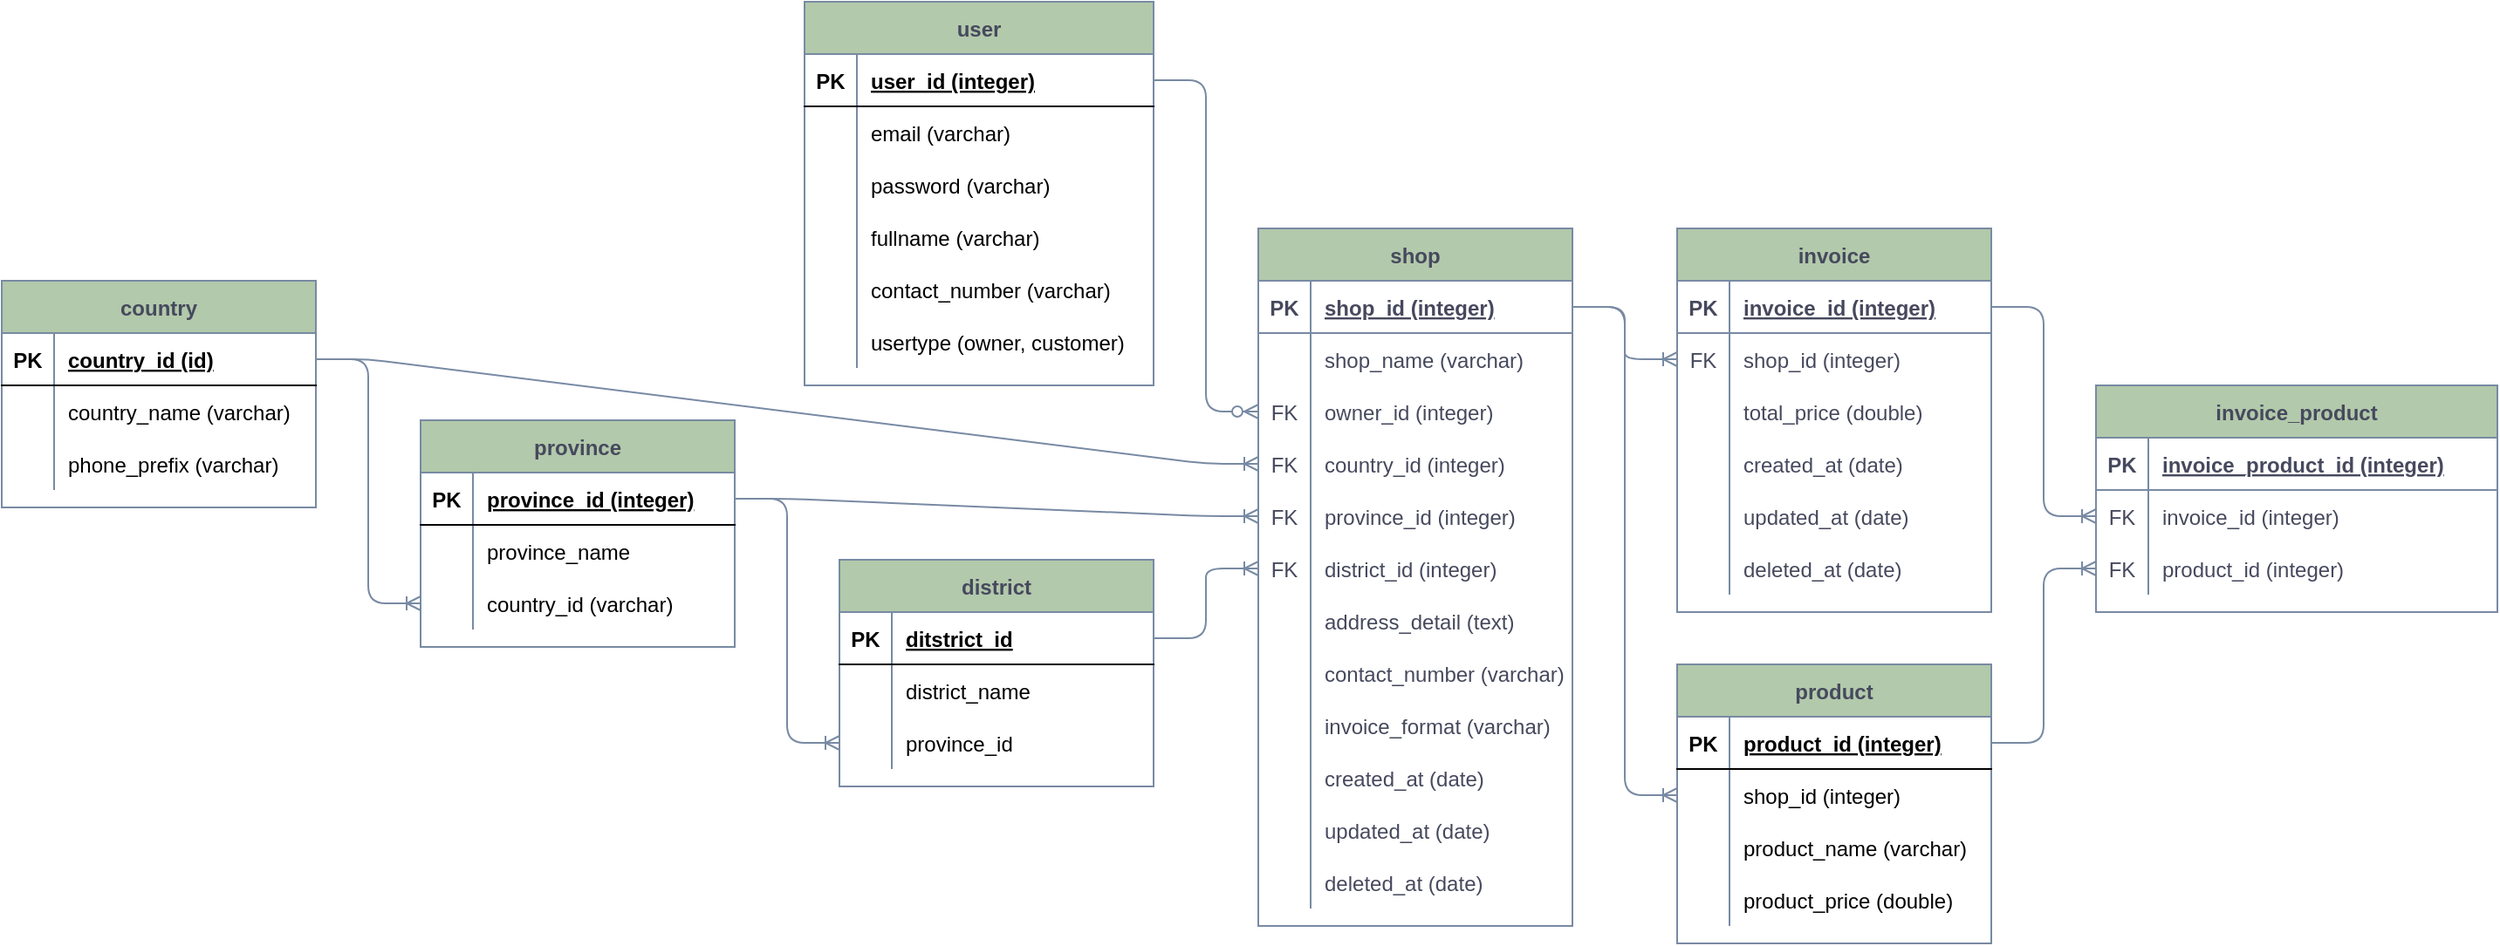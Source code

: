 <mxfile version="14.1.2" type="github">
  <diagram id="HV9mWSHalBPXCo9_vCjQ" name="Page-1">
    <mxGraphModel dx="1854" dy="867" grid="1" gridSize="10" guides="1" tooltips="1" connect="1" arrows="1" fold="1" page="0" pageScale="1" pageWidth="1169" pageHeight="827" math="0" shadow="0">
      <root>
        <mxCell id="0" />
        <mxCell id="1" parent="0" />
        <mxCell id="VVUkxqM4Ph0whAlOTtxZ-1" value="invoice" style="shape=table;startSize=30;container=1;collapsible=1;childLayout=tableLayout;fixedRows=1;rowLines=0;fontStyle=1;align=center;resizeLast=1;fillColor=#B2C9AB;strokeColor=#788AA3;fontColor=#46495D;" parent="1" vertex="1">
          <mxGeometry x="190" y="140" width="180" height="220" as="geometry" />
        </mxCell>
        <mxCell id="VVUkxqM4Ph0whAlOTtxZ-2" value="" style="shape=partialRectangle;collapsible=0;dropTarget=0;pointerEvents=0;fillColor=none;top=0;left=0;bottom=1;right=0;points=[[0,0.5],[1,0.5]];portConstraint=eastwest;strokeColor=#788AA3;fontColor=#46495D;" parent="VVUkxqM4Ph0whAlOTtxZ-1" vertex="1">
          <mxGeometry y="30" width="180" height="30" as="geometry" />
        </mxCell>
        <mxCell id="VVUkxqM4Ph0whAlOTtxZ-3" value="PK" style="shape=partialRectangle;connectable=0;fillColor=none;top=0;left=0;bottom=0;right=0;fontStyle=1;overflow=hidden;strokeColor=#788AA3;fontColor=#46495D;" parent="VVUkxqM4Ph0whAlOTtxZ-2" vertex="1">
          <mxGeometry width="30" height="30" as="geometry" />
        </mxCell>
        <mxCell id="VVUkxqM4Ph0whAlOTtxZ-4" value="invoice_id (integer)" style="shape=partialRectangle;connectable=0;fillColor=none;top=0;left=0;bottom=0;right=0;align=left;spacingLeft=6;fontStyle=5;overflow=hidden;strokeColor=#788AA3;fontColor=#46495D;" parent="VVUkxqM4Ph0whAlOTtxZ-2" vertex="1">
          <mxGeometry x="30" width="150" height="30" as="geometry" />
        </mxCell>
        <mxCell id="VVUkxqM4Ph0whAlOTtxZ-5" value="" style="shape=partialRectangle;collapsible=0;dropTarget=0;pointerEvents=0;fillColor=none;top=0;left=0;bottom=0;right=0;points=[[0,0.5],[1,0.5]];portConstraint=eastwest;strokeColor=#788AA3;fontColor=#46495D;" parent="VVUkxqM4Ph0whAlOTtxZ-1" vertex="1">
          <mxGeometry y="60" width="180" height="30" as="geometry" />
        </mxCell>
        <mxCell id="VVUkxqM4Ph0whAlOTtxZ-6" value="FK" style="shape=partialRectangle;connectable=0;fillColor=none;top=0;left=0;bottom=0;right=0;editable=1;overflow=hidden;strokeColor=#788AA3;fontColor=#46495D;" parent="VVUkxqM4Ph0whAlOTtxZ-5" vertex="1">
          <mxGeometry width="30" height="30" as="geometry" />
        </mxCell>
        <mxCell id="VVUkxqM4Ph0whAlOTtxZ-7" value="shop_id (integer)" style="shape=partialRectangle;connectable=0;fillColor=none;top=0;left=0;bottom=0;right=0;align=left;spacingLeft=6;overflow=hidden;strokeColor=#788AA3;fontColor=#46495D;" parent="VVUkxqM4Ph0whAlOTtxZ-5" vertex="1">
          <mxGeometry x="30" width="150" height="30" as="geometry" />
        </mxCell>
        <mxCell id="VVUkxqM4Ph0whAlOTtxZ-8" style="shape=partialRectangle;collapsible=0;dropTarget=0;pointerEvents=0;fillColor=none;top=0;left=0;bottom=0;right=0;points=[[0,0.5],[1,0.5]];portConstraint=eastwest;strokeColor=#788AA3;fontColor=#46495D;" parent="VVUkxqM4Ph0whAlOTtxZ-1" vertex="1">
          <mxGeometry y="90" width="180" height="30" as="geometry" />
        </mxCell>
        <mxCell id="VVUkxqM4Ph0whAlOTtxZ-9" style="shape=partialRectangle;connectable=0;fillColor=none;top=0;left=0;bottom=0;right=0;editable=1;overflow=hidden;strokeColor=#788AA3;fontColor=#46495D;" parent="VVUkxqM4Ph0whAlOTtxZ-8" vertex="1">
          <mxGeometry width="30" height="30" as="geometry" />
        </mxCell>
        <mxCell id="VVUkxqM4Ph0whAlOTtxZ-10" value="total_price (double)" style="shape=partialRectangle;connectable=0;fillColor=none;top=0;left=0;bottom=0;right=0;align=left;spacingLeft=6;overflow=hidden;strokeColor=#788AA3;fontColor=#46495D;" parent="VVUkxqM4Ph0whAlOTtxZ-8" vertex="1">
          <mxGeometry x="30" width="150" height="30" as="geometry" />
        </mxCell>
        <mxCell id="VVUkxqM4Ph0whAlOTtxZ-11" value="" style="shape=partialRectangle;collapsible=0;dropTarget=0;pointerEvents=0;fillColor=none;top=0;left=0;bottom=0;right=0;points=[[0,0.5],[1,0.5]];portConstraint=eastwest;strokeColor=#788AA3;fontColor=#46495D;" parent="VVUkxqM4Ph0whAlOTtxZ-1" vertex="1">
          <mxGeometry y="120" width="180" height="30" as="geometry" />
        </mxCell>
        <mxCell id="VVUkxqM4Ph0whAlOTtxZ-12" value="" style="shape=partialRectangle;connectable=0;fillColor=none;top=0;left=0;bottom=0;right=0;editable=1;overflow=hidden;strokeColor=#788AA3;fontColor=#46495D;" parent="VVUkxqM4Ph0whAlOTtxZ-11" vertex="1">
          <mxGeometry width="30" height="30" as="geometry" />
        </mxCell>
        <mxCell id="VVUkxqM4Ph0whAlOTtxZ-13" value="created_at (date)" style="shape=partialRectangle;connectable=0;fillColor=none;top=0;left=0;bottom=0;right=0;align=left;spacingLeft=6;overflow=hidden;strokeColor=#788AA3;fontColor=#46495D;" parent="VVUkxqM4Ph0whAlOTtxZ-11" vertex="1">
          <mxGeometry x="30" width="150" height="30" as="geometry" />
        </mxCell>
        <mxCell id="VVUkxqM4Ph0whAlOTtxZ-14" value="" style="shape=partialRectangle;collapsible=0;dropTarget=0;pointerEvents=0;fillColor=none;top=0;left=0;bottom=0;right=0;points=[[0,0.5],[1,0.5]];portConstraint=eastwest;strokeColor=#788AA3;fontColor=#46495D;" parent="VVUkxqM4Ph0whAlOTtxZ-1" vertex="1">
          <mxGeometry y="150" width="180" height="30" as="geometry" />
        </mxCell>
        <mxCell id="VVUkxqM4Ph0whAlOTtxZ-15" value="" style="shape=partialRectangle;connectable=0;fillColor=none;top=0;left=0;bottom=0;right=0;editable=1;overflow=hidden;strokeColor=#788AA3;fontColor=#46495D;" parent="VVUkxqM4Ph0whAlOTtxZ-14" vertex="1">
          <mxGeometry width="30" height="30" as="geometry" />
        </mxCell>
        <mxCell id="VVUkxqM4Ph0whAlOTtxZ-16" value="updated_at (date)" style="shape=partialRectangle;connectable=0;fillColor=none;top=0;left=0;bottom=0;right=0;align=left;spacingLeft=6;overflow=hidden;strokeColor=#788AA3;fontColor=#46495D;" parent="VVUkxqM4Ph0whAlOTtxZ-14" vertex="1">
          <mxGeometry x="30" width="150" height="30" as="geometry" />
        </mxCell>
        <mxCell id="VVUkxqM4Ph0whAlOTtxZ-17" style="shape=partialRectangle;collapsible=0;dropTarget=0;pointerEvents=0;fillColor=none;top=0;left=0;bottom=0;right=0;points=[[0,0.5],[1,0.5]];portConstraint=eastwest;strokeColor=#788AA3;fontColor=#46495D;" parent="VVUkxqM4Ph0whAlOTtxZ-1" vertex="1">
          <mxGeometry y="180" width="180" height="30" as="geometry" />
        </mxCell>
        <mxCell id="VVUkxqM4Ph0whAlOTtxZ-18" style="shape=partialRectangle;connectable=0;fillColor=none;top=0;left=0;bottom=0;right=0;editable=1;overflow=hidden;strokeColor=#788AA3;fontColor=#46495D;" parent="VVUkxqM4Ph0whAlOTtxZ-17" vertex="1">
          <mxGeometry width="30" height="30" as="geometry" />
        </mxCell>
        <mxCell id="VVUkxqM4Ph0whAlOTtxZ-19" value="deleted_at (date)" style="shape=partialRectangle;connectable=0;fillColor=none;top=0;left=0;bottom=0;right=0;align=left;spacingLeft=6;overflow=hidden;strokeColor=#788AA3;fontColor=#46495D;" parent="VVUkxqM4Ph0whAlOTtxZ-17" vertex="1">
          <mxGeometry x="30" width="150" height="30" as="geometry" />
        </mxCell>
        <mxCell id="VVUkxqM4Ph0whAlOTtxZ-20" value="invoice_product" style="shape=table;startSize=30;container=1;collapsible=1;childLayout=tableLayout;fixedRows=1;rowLines=0;fontStyle=1;align=center;resizeLast=1;fillColor=#B2C9AB;strokeColor=#788AA3;fontColor=#46495D;" parent="1" vertex="1">
          <mxGeometry x="430" y="230" width="230" height="130" as="geometry" />
        </mxCell>
        <mxCell id="VVUkxqM4Ph0whAlOTtxZ-21" value="" style="shape=partialRectangle;collapsible=0;dropTarget=0;pointerEvents=0;fillColor=none;top=0;left=0;bottom=1;right=0;points=[[0,0.5],[1,0.5]];portConstraint=eastwest;strokeColor=#788AA3;fontColor=#46495D;" parent="VVUkxqM4Ph0whAlOTtxZ-20" vertex="1">
          <mxGeometry y="30" width="230" height="30" as="geometry" />
        </mxCell>
        <mxCell id="VVUkxqM4Ph0whAlOTtxZ-22" value="PK" style="shape=partialRectangle;connectable=0;fillColor=none;top=0;left=0;bottom=0;right=0;fontStyle=1;overflow=hidden;strokeColor=#788AA3;fontColor=#46495D;" parent="VVUkxqM4Ph0whAlOTtxZ-21" vertex="1">
          <mxGeometry width="30" height="30" as="geometry" />
        </mxCell>
        <mxCell id="VVUkxqM4Ph0whAlOTtxZ-23" value="invoice_product_id (integer)" style="shape=partialRectangle;connectable=0;fillColor=none;top=0;left=0;bottom=0;right=0;align=left;spacingLeft=6;fontStyle=5;overflow=hidden;strokeColor=#788AA3;fontColor=#46495D;" parent="VVUkxqM4Ph0whAlOTtxZ-21" vertex="1">
          <mxGeometry x="30" width="200" height="30" as="geometry" />
        </mxCell>
        <mxCell id="VVUkxqM4Ph0whAlOTtxZ-24" value="" style="shape=partialRectangle;collapsible=0;dropTarget=0;pointerEvents=0;fillColor=none;top=0;left=0;bottom=0;right=0;points=[[0,0.5],[1,0.5]];portConstraint=eastwest;strokeColor=#788AA3;fontColor=#46495D;" parent="VVUkxqM4Ph0whAlOTtxZ-20" vertex="1">
          <mxGeometry y="60" width="230" height="30" as="geometry" />
        </mxCell>
        <mxCell id="VVUkxqM4Ph0whAlOTtxZ-25" value="FK" style="shape=partialRectangle;connectable=0;fillColor=none;top=0;left=0;bottom=0;right=0;editable=1;overflow=hidden;strokeColor=#788AA3;fontColor=#46495D;" parent="VVUkxqM4Ph0whAlOTtxZ-24" vertex="1">
          <mxGeometry width="30" height="30" as="geometry" />
        </mxCell>
        <mxCell id="VVUkxqM4Ph0whAlOTtxZ-26" value="invoice_id (integer)" style="shape=partialRectangle;connectable=0;fillColor=none;top=0;left=0;bottom=0;right=0;align=left;spacingLeft=6;overflow=hidden;strokeColor=#788AA3;fontColor=#46495D;" parent="VVUkxqM4Ph0whAlOTtxZ-24" vertex="1">
          <mxGeometry x="30" width="200" height="30" as="geometry" />
        </mxCell>
        <mxCell id="VVUkxqM4Ph0whAlOTtxZ-27" value="" style="shape=partialRectangle;collapsible=0;dropTarget=0;pointerEvents=0;fillColor=none;top=0;left=0;bottom=0;right=0;points=[[0,0.5],[1,0.5]];portConstraint=eastwest;strokeColor=#788AA3;fontColor=#46495D;" parent="VVUkxqM4Ph0whAlOTtxZ-20" vertex="1">
          <mxGeometry y="90" width="230" height="30" as="geometry" />
        </mxCell>
        <mxCell id="VVUkxqM4Ph0whAlOTtxZ-28" value="FK" style="shape=partialRectangle;connectable=0;fillColor=none;top=0;left=0;bottom=0;right=0;editable=1;overflow=hidden;strokeColor=#788AA3;fontColor=#46495D;" parent="VVUkxqM4Ph0whAlOTtxZ-27" vertex="1">
          <mxGeometry width="30" height="30" as="geometry" />
        </mxCell>
        <mxCell id="VVUkxqM4Ph0whAlOTtxZ-29" value="product_id (integer)" style="shape=partialRectangle;connectable=0;fillColor=none;top=0;left=0;bottom=0;right=0;align=left;spacingLeft=6;overflow=hidden;strokeColor=#788AA3;fontColor=#46495D;" parent="VVUkxqM4Ph0whAlOTtxZ-27" vertex="1">
          <mxGeometry x="30" width="200" height="30" as="geometry" />
        </mxCell>
        <mxCell id="VVUkxqM4Ph0whAlOTtxZ-30" value="" style="edgeStyle=entityRelationEdgeStyle;fontSize=12;html=1;endArrow=ERoneToMany;entryX=0;entryY=0.5;entryDx=0;entryDy=0;strokeColor=#788AA3;fontColor=#46495D;" parent="1" source="VVUkxqM4Ph0whAlOTtxZ-2" target="VVUkxqM4Ph0whAlOTtxZ-24" edge="1">
          <mxGeometry width="100" height="100" relative="1" as="geometry">
            <mxPoint x="370" y="200" as="sourcePoint" />
            <mxPoint x="470" y="90" as="targetPoint" />
          </mxGeometry>
        </mxCell>
        <mxCell id="VVUkxqM4Ph0whAlOTtxZ-31" value="shop" style="shape=table;startSize=30;container=1;collapsible=1;childLayout=tableLayout;fixedRows=1;rowLines=0;fontStyle=1;align=center;resizeLast=1;fillColor=#B2C9AB;strokeColor=#788AA3;fontColor=#46495D;" parent="1" vertex="1">
          <mxGeometry x="-50" y="140" width="180" height="400" as="geometry" />
        </mxCell>
        <mxCell id="VVUkxqM4Ph0whAlOTtxZ-32" value="" style="shape=partialRectangle;collapsible=0;dropTarget=0;pointerEvents=0;fillColor=none;top=0;left=0;bottom=1;right=0;points=[[0,0.5],[1,0.5]];portConstraint=eastwest;strokeColor=#788AA3;fontColor=#46495D;" parent="VVUkxqM4Ph0whAlOTtxZ-31" vertex="1">
          <mxGeometry y="30" width="180" height="30" as="geometry" />
        </mxCell>
        <mxCell id="VVUkxqM4Ph0whAlOTtxZ-33" value="PK" style="shape=partialRectangle;connectable=0;fillColor=none;top=0;left=0;bottom=0;right=0;fontStyle=1;overflow=hidden;strokeColor=#788AA3;fontColor=#46495D;" parent="VVUkxqM4Ph0whAlOTtxZ-32" vertex="1">
          <mxGeometry width="30" height="30" as="geometry" />
        </mxCell>
        <mxCell id="VVUkxqM4Ph0whAlOTtxZ-34" value="shop_id (integer)" style="shape=partialRectangle;connectable=0;fillColor=none;top=0;left=0;bottom=0;right=0;align=left;spacingLeft=6;fontStyle=5;overflow=hidden;strokeColor=#788AA3;fontColor=#46495D;" parent="VVUkxqM4Ph0whAlOTtxZ-32" vertex="1">
          <mxGeometry x="30" width="150" height="30" as="geometry" />
        </mxCell>
        <mxCell id="VVUkxqM4Ph0whAlOTtxZ-35" value="" style="shape=partialRectangle;collapsible=0;dropTarget=0;pointerEvents=0;fillColor=none;top=0;left=0;bottom=0;right=0;points=[[0,0.5],[1,0.5]];portConstraint=eastwest;strokeColor=#788AA3;fontColor=#46495D;" parent="VVUkxqM4Ph0whAlOTtxZ-31" vertex="1">
          <mxGeometry y="60" width="180" height="30" as="geometry" />
        </mxCell>
        <mxCell id="VVUkxqM4Ph0whAlOTtxZ-36" value="" style="shape=partialRectangle;connectable=0;fillColor=none;top=0;left=0;bottom=0;right=0;editable=1;overflow=hidden;strokeColor=#788AA3;fontColor=#46495D;" parent="VVUkxqM4Ph0whAlOTtxZ-35" vertex="1">
          <mxGeometry width="30" height="30" as="geometry" />
        </mxCell>
        <mxCell id="VVUkxqM4Ph0whAlOTtxZ-37" value="shop_name (varchar)" style="shape=partialRectangle;connectable=0;fillColor=none;top=0;left=0;bottom=0;right=0;align=left;spacingLeft=6;overflow=hidden;strokeColor=#788AA3;fontColor=#46495D;" parent="VVUkxqM4Ph0whAlOTtxZ-35" vertex="1">
          <mxGeometry x="30" width="150" height="30" as="geometry" />
        </mxCell>
        <mxCell id="VVUkxqM4Ph0whAlOTtxZ-38" value="" style="shape=partialRectangle;collapsible=0;dropTarget=0;pointerEvents=0;fillColor=none;top=0;left=0;bottom=0;right=0;points=[[0,0.5],[1,0.5]];portConstraint=eastwest;strokeColor=#788AA3;fontColor=#46495D;" parent="VVUkxqM4Ph0whAlOTtxZ-31" vertex="1">
          <mxGeometry y="90" width="180" height="30" as="geometry" />
        </mxCell>
        <mxCell id="VVUkxqM4Ph0whAlOTtxZ-39" value="FK" style="shape=partialRectangle;connectable=0;fillColor=none;top=0;left=0;bottom=0;right=0;editable=1;overflow=hidden;strokeColor=#788AA3;fontColor=#46495D;" parent="VVUkxqM4Ph0whAlOTtxZ-38" vertex="1">
          <mxGeometry width="30" height="30" as="geometry" />
        </mxCell>
        <mxCell id="VVUkxqM4Ph0whAlOTtxZ-40" value="owner_id (integer)" style="shape=partialRectangle;connectable=0;fillColor=none;top=0;left=0;bottom=0;right=0;align=left;spacingLeft=6;overflow=hidden;strokeColor=#788AA3;fontColor=#46495D;" parent="VVUkxqM4Ph0whAlOTtxZ-38" vertex="1">
          <mxGeometry x="30" width="150" height="30" as="geometry" />
        </mxCell>
        <mxCell id="VVUkxqM4Ph0whAlOTtxZ-41" value="" style="shape=partialRectangle;collapsible=0;dropTarget=0;pointerEvents=0;fillColor=none;top=0;left=0;bottom=0;right=0;points=[[0,0.5],[1,0.5]];portConstraint=eastwest;strokeColor=#788AA3;fontColor=#46495D;" parent="VVUkxqM4Ph0whAlOTtxZ-31" vertex="1">
          <mxGeometry y="120" width="180" height="30" as="geometry" />
        </mxCell>
        <mxCell id="VVUkxqM4Ph0whAlOTtxZ-42" value="FK" style="shape=partialRectangle;connectable=0;fillColor=none;top=0;left=0;bottom=0;right=0;editable=1;overflow=hidden;strokeColor=#788AA3;fontColor=#46495D;" parent="VVUkxqM4Ph0whAlOTtxZ-41" vertex="1">
          <mxGeometry width="30" height="30" as="geometry" />
        </mxCell>
        <mxCell id="VVUkxqM4Ph0whAlOTtxZ-43" value="country_id (integer)" style="shape=partialRectangle;connectable=0;fillColor=none;top=0;left=0;bottom=0;right=0;align=left;spacingLeft=6;overflow=hidden;strokeColor=#788AA3;fontColor=#46495D;" parent="VVUkxqM4Ph0whAlOTtxZ-41" vertex="1">
          <mxGeometry x="30" width="150" height="30" as="geometry" />
        </mxCell>
        <mxCell id="VVUkxqM4Ph0whAlOTtxZ-44" value="" style="shape=partialRectangle;collapsible=0;dropTarget=0;pointerEvents=0;fillColor=none;top=0;left=0;bottom=0;right=0;points=[[0,0.5],[1,0.5]];portConstraint=eastwest;strokeColor=#788AA3;fontColor=#46495D;" parent="VVUkxqM4Ph0whAlOTtxZ-31" vertex="1">
          <mxGeometry y="150" width="180" height="30" as="geometry" />
        </mxCell>
        <mxCell id="VVUkxqM4Ph0whAlOTtxZ-45" value="FK" style="shape=partialRectangle;connectable=0;fillColor=none;top=0;left=0;bottom=0;right=0;editable=1;overflow=hidden;strokeColor=#788AA3;fontColor=#46495D;" parent="VVUkxqM4Ph0whAlOTtxZ-44" vertex="1">
          <mxGeometry width="30" height="30" as="geometry" />
        </mxCell>
        <mxCell id="VVUkxqM4Ph0whAlOTtxZ-46" value="province_id (integer)" style="shape=partialRectangle;connectable=0;fillColor=none;top=0;left=0;bottom=0;right=0;align=left;spacingLeft=6;overflow=hidden;strokeColor=#788AA3;fontColor=#46495D;" parent="VVUkxqM4Ph0whAlOTtxZ-44" vertex="1">
          <mxGeometry x="30" width="150" height="30" as="geometry" />
        </mxCell>
        <mxCell id="VVUkxqM4Ph0whAlOTtxZ-47" value="" style="shape=partialRectangle;collapsible=0;dropTarget=0;pointerEvents=0;fillColor=none;top=0;left=0;bottom=0;right=0;points=[[0,0.5],[1,0.5]];portConstraint=eastwest;strokeColor=#788AA3;fontColor=#46495D;" parent="VVUkxqM4Ph0whAlOTtxZ-31" vertex="1">
          <mxGeometry y="180" width="180" height="30" as="geometry" />
        </mxCell>
        <mxCell id="VVUkxqM4Ph0whAlOTtxZ-48" value="FK" style="shape=partialRectangle;connectable=0;fillColor=none;top=0;left=0;bottom=0;right=0;editable=1;overflow=hidden;strokeColor=#788AA3;fontColor=#46495D;" parent="VVUkxqM4Ph0whAlOTtxZ-47" vertex="1">
          <mxGeometry width="30" height="30" as="geometry" />
        </mxCell>
        <mxCell id="VVUkxqM4Ph0whAlOTtxZ-49" value="district_id (integer)" style="shape=partialRectangle;connectable=0;fillColor=none;top=0;left=0;bottom=0;right=0;align=left;spacingLeft=6;overflow=hidden;strokeColor=#788AA3;fontColor=#46495D;" parent="VVUkxqM4Ph0whAlOTtxZ-47" vertex="1">
          <mxGeometry x="30" width="150" height="30" as="geometry" />
        </mxCell>
        <mxCell id="VVUkxqM4Ph0whAlOTtxZ-50" style="shape=partialRectangle;collapsible=0;dropTarget=0;pointerEvents=0;fillColor=none;top=0;left=0;bottom=0;right=0;points=[[0,0.5],[1,0.5]];portConstraint=eastwest;strokeColor=#788AA3;fontColor=#46495D;" parent="VVUkxqM4Ph0whAlOTtxZ-31" vertex="1">
          <mxGeometry y="210" width="180" height="30" as="geometry" />
        </mxCell>
        <mxCell id="VVUkxqM4Ph0whAlOTtxZ-51" style="shape=partialRectangle;connectable=0;fillColor=none;top=0;left=0;bottom=0;right=0;editable=1;overflow=hidden;strokeColor=#788AA3;fontColor=#46495D;" parent="VVUkxqM4Ph0whAlOTtxZ-50" vertex="1">
          <mxGeometry width="30" height="30" as="geometry" />
        </mxCell>
        <mxCell id="VVUkxqM4Ph0whAlOTtxZ-52" value="address_detail (text)" style="shape=partialRectangle;connectable=0;fillColor=none;top=0;left=0;bottom=0;right=0;align=left;spacingLeft=6;overflow=hidden;strokeColor=#788AA3;fontColor=#46495D;" parent="VVUkxqM4Ph0whAlOTtxZ-50" vertex="1">
          <mxGeometry x="30" width="150" height="30" as="geometry" />
        </mxCell>
        <mxCell id="VVUkxqM4Ph0whAlOTtxZ-53" style="shape=partialRectangle;collapsible=0;dropTarget=0;pointerEvents=0;fillColor=none;top=0;left=0;bottom=0;right=0;points=[[0,0.5],[1,0.5]];portConstraint=eastwest;strokeColor=#788AA3;fontColor=#46495D;" parent="VVUkxqM4Ph0whAlOTtxZ-31" vertex="1">
          <mxGeometry y="240" width="180" height="30" as="geometry" />
        </mxCell>
        <mxCell id="VVUkxqM4Ph0whAlOTtxZ-54" style="shape=partialRectangle;connectable=0;fillColor=none;top=0;left=0;bottom=0;right=0;editable=1;overflow=hidden;strokeColor=#788AA3;fontColor=#46495D;" parent="VVUkxqM4Ph0whAlOTtxZ-53" vertex="1">
          <mxGeometry width="30" height="30" as="geometry" />
        </mxCell>
        <mxCell id="VVUkxqM4Ph0whAlOTtxZ-55" value="contact_number (varchar)" style="shape=partialRectangle;connectable=0;fillColor=none;top=0;left=0;bottom=0;right=0;align=left;spacingLeft=6;overflow=hidden;strokeColor=#788AA3;fontColor=#46495D;" parent="VVUkxqM4Ph0whAlOTtxZ-53" vertex="1">
          <mxGeometry x="30" width="150" height="30" as="geometry" />
        </mxCell>
        <mxCell id="VVUkxqM4Ph0whAlOTtxZ-56" value="" style="shape=partialRectangle;collapsible=0;dropTarget=0;pointerEvents=0;fillColor=none;top=0;left=0;bottom=0;right=0;points=[[0,0.5],[1,0.5]];portConstraint=eastwest;strokeColor=#788AA3;fontColor=#46495D;" parent="VVUkxqM4Ph0whAlOTtxZ-31" vertex="1">
          <mxGeometry y="270" width="180" height="30" as="geometry" />
        </mxCell>
        <mxCell id="VVUkxqM4Ph0whAlOTtxZ-57" value="" style="shape=partialRectangle;connectable=0;fillColor=none;top=0;left=0;bottom=0;right=0;editable=1;overflow=hidden;strokeColor=#788AA3;fontColor=#46495D;" parent="VVUkxqM4Ph0whAlOTtxZ-56" vertex="1">
          <mxGeometry width="30" height="30" as="geometry" />
        </mxCell>
        <mxCell id="VVUkxqM4Ph0whAlOTtxZ-58" value="invoice_format (varchar)" style="shape=partialRectangle;connectable=0;fillColor=none;top=0;left=0;bottom=0;right=0;align=left;spacingLeft=6;overflow=hidden;strokeColor=#788AA3;fontColor=#46495D;" parent="VVUkxqM4Ph0whAlOTtxZ-56" vertex="1">
          <mxGeometry x="30" width="150" height="30" as="geometry" />
        </mxCell>
        <mxCell id="VVUkxqM4Ph0whAlOTtxZ-59" value="" style="shape=partialRectangle;collapsible=0;dropTarget=0;pointerEvents=0;fillColor=none;top=0;left=0;bottom=0;right=0;points=[[0,0.5],[1,0.5]];portConstraint=eastwest;strokeColor=#788AA3;fontColor=#46495D;" parent="VVUkxqM4Ph0whAlOTtxZ-31" vertex="1">
          <mxGeometry y="300" width="180" height="30" as="geometry" />
        </mxCell>
        <mxCell id="VVUkxqM4Ph0whAlOTtxZ-60" value="" style="shape=partialRectangle;connectable=0;fillColor=none;top=0;left=0;bottom=0;right=0;editable=1;overflow=hidden;strokeColor=#788AA3;fontColor=#46495D;" parent="VVUkxqM4Ph0whAlOTtxZ-59" vertex="1">
          <mxGeometry width="30" height="30" as="geometry" />
        </mxCell>
        <mxCell id="VVUkxqM4Ph0whAlOTtxZ-61" value="created_at (date)" style="shape=partialRectangle;connectable=0;fillColor=none;top=0;left=0;bottom=0;right=0;align=left;spacingLeft=6;overflow=hidden;strokeColor=#788AA3;fontColor=#46495D;" parent="VVUkxqM4Ph0whAlOTtxZ-59" vertex="1">
          <mxGeometry x="30" width="150" height="30" as="geometry" />
        </mxCell>
        <mxCell id="VVUkxqM4Ph0whAlOTtxZ-62" value="" style="shape=partialRectangle;collapsible=0;dropTarget=0;pointerEvents=0;fillColor=none;top=0;left=0;bottom=0;right=0;points=[[0,0.5],[1,0.5]];portConstraint=eastwest;strokeColor=#788AA3;fontColor=#46495D;" parent="VVUkxqM4Ph0whAlOTtxZ-31" vertex="1">
          <mxGeometry y="330" width="180" height="30" as="geometry" />
        </mxCell>
        <mxCell id="VVUkxqM4Ph0whAlOTtxZ-63" value="" style="shape=partialRectangle;connectable=0;fillColor=none;top=0;left=0;bottom=0;right=0;editable=1;overflow=hidden;strokeColor=#788AA3;fontColor=#46495D;" parent="VVUkxqM4Ph0whAlOTtxZ-62" vertex="1">
          <mxGeometry width="30" height="30" as="geometry" />
        </mxCell>
        <mxCell id="VVUkxqM4Ph0whAlOTtxZ-64" value="updated_at (date)" style="shape=partialRectangle;connectable=0;fillColor=none;top=0;left=0;bottom=0;right=0;align=left;spacingLeft=6;overflow=hidden;strokeColor=#788AA3;fontColor=#46495D;" parent="VVUkxqM4Ph0whAlOTtxZ-62" vertex="1">
          <mxGeometry x="30" width="150" height="30" as="geometry" />
        </mxCell>
        <mxCell id="VVUkxqM4Ph0whAlOTtxZ-65" value="" style="shape=partialRectangle;collapsible=0;dropTarget=0;pointerEvents=0;fillColor=none;top=0;left=0;bottom=0;right=0;points=[[0,0.5],[1,0.5]];portConstraint=eastwest;strokeColor=#788AA3;fontColor=#46495D;" parent="VVUkxqM4Ph0whAlOTtxZ-31" vertex="1">
          <mxGeometry y="360" width="180" height="30" as="geometry" />
        </mxCell>
        <mxCell id="VVUkxqM4Ph0whAlOTtxZ-66" value="" style="shape=partialRectangle;connectable=0;fillColor=none;top=0;left=0;bottom=0;right=0;editable=1;overflow=hidden;strokeColor=#788AA3;fontColor=#46495D;" parent="VVUkxqM4Ph0whAlOTtxZ-65" vertex="1">
          <mxGeometry width="30" height="30" as="geometry" />
        </mxCell>
        <mxCell id="VVUkxqM4Ph0whAlOTtxZ-67" value="deleted_at (date)" style="shape=partialRectangle;connectable=0;fillColor=none;top=0;left=0;bottom=0;right=0;align=left;spacingLeft=6;overflow=hidden;strokeColor=#788AA3;fontColor=#46495D;" parent="VVUkxqM4Ph0whAlOTtxZ-65" vertex="1">
          <mxGeometry x="30" width="150" height="30" as="geometry" />
        </mxCell>
        <mxCell id="VVUkxqM4Ph0whAlOTtxZ-68" value="" style="edgeStyle=entityRelationEdgeStyle;fontSize=12;html=1;endArrow=ERoneToMany;exitX=1;exitY=0.5;exitDx=0;exitDy=0;entryX=0;entryY=0.5;entryDx=0;entryDy=0;strokeColor=#788AA3;fontColor=#46495D;" parent="1" source="VVUkxqM4Ph0whAlOTtxZ-32" target="VVUkxqM4Ph0whAlOTtxZ-5" edge="1">
          <mxGeometry width="100" height="100" relative="1" as="geometry">
            <mxPoint x="80" y="280" as="sourcePoint" />
            <mxPoint x="180" y="180" as="targetPoint" />
          </mxGeometry>
        </mxCell>
        <mxCell id="VVUkxqM4Ph0whAlOTtxZ-69" value="product" style="shape=table;startSize=30;container=1;collapsible=1;childLayout=tableLayout;fixedRows=1;rowLines=0;fontStyle=1;align=center;resizeLast=1;rounded=0;sketch=0;strokeColor=#788AA3;fillColor=#B2C9AB;fontColor=#46495D;" parent="1" vertex="1">
          <mxGeometry x="190" y="390" width="180" height="160" as="geometry" />
        </mxCell>
        <mxCell id="VVUkxqM4Ph0whAlOTtxZ-70" value="" style="shape=partialRectangle;collapsible=0;dropTarget=0;pointerEvents=0;fillColor=none;top=0;left=0;bottom=1;right=0;points=[[0,0.5],[1,0.5]];portConstraint=eastwest;" parent="VVUkxqM4Ph0whAlOTtxZ-69" vertex="1">
          <mxGeometry y="30" width="180" height="30" as="geometry" />
        </mxCell>
        <mxCell id="VVUkxqM4Ph0whAlOTtxZ-71" value="PK" style="shape=partialRectangle;connectable=0;fillColor=none;top=0;left=0;bottom=0;right=0;fontStyle=1;overflow=hidden;" parent="VVUkxqM4Ph0whAlOTtxZ-70" vertex="1">
          <mxGeometry width="30" height="30" as="geometry" />
        </mxCell>
        <mxCell id="VVUkxqM4Ph0whAlOTtxZ-72" value="product_id (integer)" style="shape=partialRectangle;connectable=0;fillColor=none;top=0;left=0;bottom=0;right=0;align=left;spacingLeft=6;fontStyle=5;overflow=hidden;" parent="VVUkxqM4Ph0whAlOTtxZ-70" vertex="1">
          <mxGeometry x="30" width="150" height="30" as="geometry" />
        </mxCell>
        <mxCell id="VVUkxqM4Ph0whAlOTtxZ-73" value="" style="shape=partialRectangle;collapsible=0;dropTarget=0;pointerEvents=0;fillColor=none;top=0;left=0;bottom=0;right=0;points=[[0,0.5],[1,0.5]];portConstraint=eastwest;" parent="VVUkxqM4Ph0whAlOTtxZ-69" vertex="1">
          <mxGeometry y="60" width="180" height="30" as="geometry" />
        </mxCell>
        <mxCell id="VVUkxqM4Ph0whAlOTtxZ-74" value="" style="shape=partialRectangle;connectable=0;fillColor=none;top=0;left=0;bottom=0;right=0;editable=1;overflow=hidden;" parent="VVUkxqM4Ph0whAlOTtxZ-73" vertex="1">
          <mxGeometry width="30" height="30" as="geometry" />
        </mxCell>
        <mxCell id="VVUkxqM4Ph0whAlOTtxZ-75" value="shop_id (integer)" style="shape=partialRectangle;connectable=0;fillColor=none;top=0;left=0;bottom=0;right=0;align=left;spacingLeft=6;overflow=hidden;" parent="VVUkxqM4Ph0whAlOTtxZ-73" vertex="1">
          <mxGeometry x="30" width="150" height="30" as="geometry" />
        </mxCell>
        <mxCell id="VVUkxqM4Ph0whAlOTtxZ-76" value="" style="shape=partialRectangle;collapsible=0;dropTarget=0;pointerEvents=0;fillColor=none;top=0;left=0;bottom=0;right=0;points=[[0,0.5],[1,0.5]];portConstraint=eastwest;" parent="VVUkxqM4Ph0whAlOTtxZ-69" vertex="1">
          <mxGeometry y="90" width="180" height="30" as="geometry" />
        </mxCell>
        <mxCell id="VVUkxqM4Ph0whAlOTtxZ-77" value="" style="shape=partialRectangle;connectable=0;fillColor=none;top=0;left=0;bottom=0;right=0;editable=1;overflow=hidden;" parent="VVUkxqM4Ph0whAlOTtxZ-76" vertex="1">
          <mxGeometry width="30" height="30" as="geometry" />
        </mxCell>
        <mxCell id="VVUkxqM4Ph0whAlOTtxZ-78" value="product_name (varchar)" style="shape=partialRectangle;connectable=0;fillColor=none;top=0;left=0;bottom=0;right=0;align=left;spacingLeft=6;overflow=hidden;" parent="VVUkxqM4Ph0whAlOTtxZ-76" vertex="1">
          <mxGeometry x="30" width="150" height="30" as="geometry" />
        </mxCell>
        <mxCell id="VVUkxqM4Ph0whAlOTtxZ-79" value="" style="shape=partialRectangle;collapsible=0;dropTarget=0;pointerEvents=0;fillColor=none;top=0;left=0;bottom=0;right=0;points=[[0,0.5],[1,0.5]];portConstraint=eastwest;" parent="VVUkxqM4Ph0whAlOTtxZ-69" vertex="1">
          <mxGeometry y="120" width="180" height="30" as="geometry" />
        </mxCell>
        <mxCell id="VVUkxqM4Ph0whAlOTtxZ-80" value="" style="shape=partialRectangle;connectable=0;fillColor=none;top=0;left=0;bottom=0;right=0;editable=1;overflow=hidden;" parent="VVUkxqM4Ph0whAlOTtxZ-79" vertex="1">
          <mxGeometry width="30" height="30" as="geometry" />
        </mxCell>
        <mxCell id="VVUkxqM4Ph0whAlOTtxZ-81" value="product_price (double)" style="shape=partialRectangle;connectable=0;fillColor=none;top=0;left=0;bottom=0;right=0;align=left;spacingLeft=6;overflow=hidden;" parent="VVUkxqM4Ph0whAlOTtxZ-79" vertex="1">
          <mxGeometry x="30" width="150" height="30" as="geometry" />
        </mxCell>
        <mxCell id="VVUkxqM4Ph0whAlOTtxZ-82" value="" style="edgeStyle=entityRelationEdgeStyle;fontSize=12;html=1;endArrow=ERoneToMany;strokeColor=#788AA3;fillColor=#B2C9AB;exitX=1;exitY=0.5;exitDx=0;exitDy=0;" parent="1" source="VVUkxqM4Ph0whAlOTtxZ-70" target="VVUkxqM4Ph0whAlOTtxZ-27" edge="1">
          <mxGeometry width="100" height="100" relative="1" as="geometry">
            <mxPoint x="420" y="520" as="sourcePoint" />
            <mxPoint x="520" y="420" as="targetPoint" />
          </mxGeometry>
        </mxCell>
        <mxCell id="VVUkxqM4Ph0whAlOTtxZ-83" value="" style="edgeStyle=entityRelationEdgeStyle;fontSize=12;html=1;endArrow=ERoneToMany;strokeColor=#788AA3;fillColor=#B2C9AB;exitX=1;exitY=0.5;exitDx=0;exitDy=0;entryX=0;entryY=0.5;entryDx=0;entryDy=0;" parent="1" source="VVUkxqM4Ph0whAlOTtxZ-32" target="VVUkxqM4Ph0whAlOTtxZ-73" edge="1">
          <mxGeometry width="100" height="100" relative="1" as="geometry">
            <mxPoint x="60" y="530" as="sourcePoint" />
            <mxPoint x="160" y="430" as="targetPoint" />
          </mxGeometry>
        </mxCell>
        <mxCell id="VVUkxqM4Ph0whAlOTtxZ-84" value="country" style="shape=table;startSize=30;container=1;collapsible=1;childLayout=tableLayout;fixedRows=1;rowLines=0;fontStyle=1;align=center;resizeLast=1;rounded=0;sketch=0;strokeColor=#788AA3;fillColor=#B2C9AB;fontColor=#46495D;" parent="1" vertex="1">
          <mxGeometry x="-770" y="170" width="180" height="130" as="geometry" />
        </mxCell>
        <mxCell id="VVUkxqM4Ph0whAlOTtxZ-85" value="" style="shape=partialRectangle;collapsible=0;dropTarget=0;pointerEvents=0;fillColor=none;top=0;left=0;bottom=1;right=0;points=[[0,0.5],[1,0.5]];portConstraint=eastwest;" parent="VVUkxqM4Ph0whAlOTtxZ-84" vertex="1">
          <mxGeometry y="30" width="180" height="30" as="geometry" />
        </mxCell>
        <mxCell id="VVUkxqM4Ph0whAlOTtxZ-86" value="PK" style="shape=partialRectangle;connectable=0;fillColor=none;top=0;left=0;bottom=0;right=0;fontStyle=1;overflow=hidden;" parent="VVUkxqM4Ph0whAlOTtxZ-85" vertex="1">
          <mxGeometry width="30" height="30" as="geometry" />
        </mxCell>
        <mxCell id="VVUkxqM4Ph0whAlOTtxZ-87" value="country_id (id)" style="shape=partialRectangle;connectable=0;fillColor=none;top=0;left=0;bottom=0;right=0;align=left;spacingLeft=6;fontStyle=5;overflow=hidden;" parent="VVUkxqM4Ph0whAlOTtxZ-85" vertex="1">
          <mxGeometry x="30" width="150" height="30" as="geometry" />
        </mxCell>
        <mxCell id="VVUkxqM4Ph0whAlOTtxZ-88" value="" style="shape=partialRectangle;collapsible=0;dropTarget=0;pointerEvents=0;fillColor=none;top=0;left=0;bottom=0;right=0;points=[[0,0.5],[1,0.5]];portConstraint=eastwest;" parent="VVUkxqM4Ph0whAlOTtxZ-84" vertex="1">
          <mxGeometry y="60" width="180" height="30" as="geometry" />
        </mxCell>
        <mxCell id="VVUkxqM4Ph0whAlOTtxZ-89" value="" style="shape=partialRectangle;connectable=0;fillColor=none;top=0;left=0;bottom=0;right=0;editable=1;overflow=hidden;" parent="VVUkxqM4Ph0whAlOTtxZ-88" vertex="1">
          <mxGeometry width="30" height="30" as="geometry" />
        </mxCell>
        <mxCell id="VVUkxqM4Ph0whAlOTtxZ-90" value="country_name (varchar)" style="shape=partialRectangle;connectable=0;fillColor=none;top=0;left=0;bottom=0;right=0;align=left;spacingLeft=6;overflow=hidden;" parent="VVUkxqM4Ph0whAlOTtxZ-88" vertex="1">
          <mxGeometry x="30" width="150" height="30" as="geometry" />
        </mxCell>
        <mxCell id="VVUkxqM4Ph0whAlOTtxZ-91" value="" style="shape=partialRectangle;collapsible=0;dropTarget=0;pointerEvents=0;fillColor=none;top=0;left=0;bottom=0;right=0;points=[[0,0.5],[1,0.5]];portConstraint=eastwest;" parent="VVUkxqM4Ph0whAlOTtxZ-84" vertex="1">
          <mxGeometry y="90" width="180" height="30" as="geometry" />
        </mxCell>
        <mxCell id="VVUkxqM4Ph0whAlOTtxZ-92" value="" style="shape=partialRectangle;connectable=0;fillColor=none;top=0;left=0;bottom=0;right=0;editable=1;overflow=hidden;" parent="VVUkxqM4Ph0whAlOTtxZ-91" vertex="1">
          <mxGeometry width="30" height="30" as="geometry" />
        </mxCell>
        <mxCell id="VVUkxqM4Ph0whAlOTtxZ-93" value="phone_prefix (varchar)" style="shape=partialRectangle;connectable=0;fillColor=none;top=0;left=0;bottom=0;right=0;align=left;spacingLeft=6;overflow=hidden;" parent="VVUkxqM4Ph0whAlOTtxZ-91" vertex="1">
          <mxGeometry x="30" width="150" height="30" as="geometry" />
        </mxCell>
        <mxCell id="VVUkxqM4Ph0whAlOTtxZ-94" value="province" style="shape=table;startSize=30;container=1;collapsible=1;childLayout=tableLayout;fixedRows=1;rowLines=0;fontStyle=1;align=center;resizeLast=1;rounded=0;sketch=0;strokeColor=#788AA3;fillColor=#B2C9AB;fontColor=#46495D;" parent="1" vertex="1">
          <mxGeometry x="-530" y="250" width="180" height="130" as="geometry" />
        </mxCell>
        <mxCell id="VVUkxqM4Ph0whAlOTtxZ-95" value="" style="shape=partialRectangle;collapsible=0;dropTarget=0;pointerEvents=0;fillColor=none;top=0;left=0;bottom=1;right=0;points=[[0,0.5],[1,0.5]];portConstraint=eastwest;" parent="VVUkxqM4Ph0whAlOTtxZ-94" vertex="1">
          <mxGeometry y="30" width="180" height="30" as="geometry" />
        </mxCell>
        <mxCell id="VVUkxqM4Ph0whAlOTtxZ-96" value="PK" style="shape=partialRectangle;connectable=0;fillColor=none;top=0;left=0;bottom=0;right=0;fontStyle=1;overflow=hidden;" parent="VVUkxqM4Ph0whAlOTtxZ-95" vertex="1">
          <mxGeometry width="30" height="30" as="geometry" />
        </mxCell>
        <mxCell id="VVUkxqM4Ph0whAlOTtxZ-97" value="province_id (integer)" style="shape=partialRectangle;connectable=0;fillColor=none;top=0;left=0;bottom=0;right=0;align=left;spacingLeft=6;fontStyle=5;overflow=hidden;" parent="VVUkxqM4Ph0whAlOTtxZ-95" vertex="1">
          <mxGeometry x="30" width="150" height="30" as="geometry" />
        </mxCell>
        <mxCell id="VVUkxqM4Ph0whAlOTtxZ-98" value="" style="shape=partialRectangle;collapsible=0;dropTarget=0;pointerEvents=0;fillColor=none;top=0;left=0;bottom=0;right=0;points=[[0,0.5],[1,0.5]];portConstraint=eastwest;" parent="VVUkxqM4Ph0whAlOTtxZ-94" vertex="1">
          <mxGeometry y="60" width="180" height="30" as="geometry" />
        </mxCell>
        <mxCell id="VVUkxqM4Ph0whAlOTtxZ-99" value="" style="shape=partialRectangle;connectable=0;fillColor=none;top=0;left=0;bottom=0;right=0;editable=1;overflow=hidden;" parent="VVUkxqM4Ph0whAlOTtxZ-98" vertex="1">
          <mxGeometry width="30" height="30" as="geometry" />
        </mxCell>
        <mxCell id="VVUkxqM4Ph0whAlOTtxZ-100" value="province_name" style="shape=partialRectangle;connectable=0;fillColor=none;top=0;left=0;bottom=0;right=0;align=left;spacingLeft=6;overflow=hidden;" parent="VVUkxqM4Ph0whAlOTtxZ-98" vertex="1">
          <mxGeometry x="30" width="150" height="30" as="geometry" />
        </mxCell>
        <mxCell id="VVUkxqM4Ph0whAlOTtxZ-101" value="" style="shape=partialRectangle;collapsible=0;dropTarget=0;pointerEvents=0;fillColor=none;top=0;left=0;bottom=0;right=0;points=[[0,0.5],[1,0.5]];portConstraint=eastwest;" parent="VVUkxqM4Ph0whAlOTtxZ-94" vertex="1">
          <mxGeometry y="90" width="180" height="30" as="geometry" />
        </mxCell>
        <mxCell id="VVUkxqM4Ph0whAlOTtxZ-102" value="" style="shape=partialRectangle;connectable=0;fillColor=none;top=0;left=0;bottom=0;right=0;editable=1;overflow=hidden;" parent="VVUkxqM4Ph0whAlOTtxZ-101" vertex="1">
          <mxGeometry width="30" height="30" as="geometry" />
        </mxCell>
        <mxCell id="VVUkxqM4Ph0whAlOTtxZ-103" value="country_id (varchar)" style="shape=partialRectangle;connectable=0;fillColor=none;top=0;left=0;bottom=0;right=0;align=left;spacingLeft=6;overflow=hidden;" parent="VVUkxqM4Ph0whAlOTtxZ-101" vertex="1">
          <mxGeometry x="30" width="150" height="30" as="geometry" />
        </mxCell>
        <mxCell id="VVUkxqM4Ph0whAlOTtxZ-104" value="district" style="shape=table;startSize=30;container=1;collapsible=1;childLayout=tableLayout;fixedRows=1;rowLines=0;fontStyle=1;align=center;resizeLast=1;rounded=0;sketch=0;strokeColor=#788AA3;fillColor=#B2C9AB;fontColor=#46495D;" parent="1" vertex="1">
          <mxGeometry x="-290" y="330" width="180" height="130" as="geometry" />
        </mxCell>
        <mxCell id="VVUkxqM4Ph0whAlOTtxZ-105" value="" style="shape=partialRectangle;collapsible=0;dropTarget=0;pointerEvents=0;fillColor=none;top=0;left=0;bottom=1;right=0;points=[[0,0.5],[1,0.5]];portConstraint=eastwest;" parent="VVUkxqM4Ph0whAlOTtxZ-104" vertex="1">
          <mxGeometry y="30" width="180" height="30" as="geometry" />
        </mxCell>
        <mxCell id="VVUkxqM4Ph0whAlOTtxZ-106" value="PK" style="shape=partialRectangle;connectable=0;fillColor=none;top=0;left=0;bottom=0;right=0;fontStyle=1;overflow=hidden;" parent="VVUkxqM4Ph0whAlOTtxZ-105" vertex="1">
          <mxGeometry width="30" height="30" as="geometry" />
        </mxCell>
        <mxCell id="VVUkxqM4Ph0whAlOTtxZ-107" value="ditstrict_id" style="shape=partialRectangle;connectable=0;fillColor=none;top=0;left=0;bottom=0;right=0;align=left;spacingLeft=6;fontStyle=5;overflow=hidden;" parent="VVUkxqM4Ph0whAlOTtxZ-105" vertex="1">
          <mxGeometry x="30" width="150" height="30" as="geometry" />
        </mxCell>
        <mxCell id="VVUkxqM4Ph0whAlOTtxZ-108" value="" style="shape=partialRectangle;collapsible=0;dropTarget=0;pointerEvents=0;fillColor=none;top=0;left=0;bottom=0;right=0;points=[[0,0.5],[1,0.5]];portConstraint=eastwest;" parent="VVUkxqM4Ph0whAlOTtxZ-104" vertex="1">
          <mxGeometry y="60" width="180" height="30" as="geometry" />
        </mxCell>
        <mxCell id="VVUkxqM4Ph0whAlOTtxZ-109" value="" style="shape=partialRectangle;connectable=0;fillColor=none;top=0;left=0;bottom=0;right=0;editable=1;overflow=hidden;" parent="VVUkxqM4Ph0whAlOTtxZ-108" vertex="1">
          <mxGeometry width="30" height="30" as="geometry" />
        </mxCell>
        <mxCell id="VVUkxqM4Ph0whAlOTtxZ-110" value="district_name" style="shape=partialRectangle;connectable=0;fillColor=none;top=0;left=0;bottom=0;right=0;align=left;spacingLeft=6;overflow=hidden;" parent="VVUkxqM4Ph0whAlOTtxZ-108" vertex="1">
          <mxGeometry x="30" width="150" height="30" as="geometry" />
        </mxCell>
        <mxCell id="VVUkxqM4Ph0whAlOTtxZ-111" value="" style="shape=partialRectangle;collapsible=0;dropTarget=0;pointerEvents=0;fillColor=none;top=0;left=0;bottom=0;right=0;points=[[0,0.5],[1,0.5]];portConstraint=eastwest;" parent="VVUkxqM4Ph0whAlOTtxZ-104" vertex="1">
          <mxGeometry y="90" width="180" height="30" as="geometry" />
        </mxCell>
        <mxCell id="VVUkxqM4Ph0whAlOTtxZ-112" value="" style="shape=partialRectangle;connectable=0;fillColor=none;top=0;left=0;bottom=0;right=0;editable=1;overflow=hidden;" parent="VVUkxqM4Ph0whAlOTtxZ-111" vertex="1">
          <mxGeometry width="30" height="30" as="geometry" />
        </mxCell>
        <mxCell id="VVUkxqM4Ph0whAlOTtxZ-113" value="province_id" style="shape=partialRectangle;connectable=0;fillColor=none;top=0;left=0;bottom=0;right=0;align=left;spacingLeft=6;overflow=hidden;" parent="VVUkxqM4Ph0whAlOTtxZ-111" vertex="1">
          <mxGeometry x="30" width="150" height="30" as="geometry" />
        </mxCell>
        <mxCell id="VVUkxqM4Ph0whAlOTtxZ-114" value="" style="edgeStyle=entityRelationEdgeStyle;fontSize=12;html=1;endArrow=ERoneToMany;strokeColor=#788AA3;fillColor=#B2C9AB;exitX=1;exitY=0.5;exitDx=0;exitDy=0;" parent="1" source="VVUkxqM4Ph0whAlOTtxZ-85" target="VVUkxqM4Ph0whAlOTtxZ-41" edge="1">
          <mxGeometry width="100" height="100" relative="1" as="geometry">
            <mxPoint x="-170" y="70" as="sourcePoint" />
            <mxPoint x="-70" y="-30" as="targetPoint" />
          </mxGeometry>
        </mxCell>
        <mxCell id="VVUkxqM4Ph0whAlOTtxZ-115" value="" style="edgeStyle=entityRelationEdgeStyle;fontSize=12;html=1;endArrow=ERoneToMany;strokeColor=#788AA3;fillColor=#B2C9AB;entryX=0;entryY=0.5;entryDx=0;entryDy=0;" parent="1" source="VVUkxqM4Ph0whAlOTtxZ-95" target="VVUkxqM4Ph0whAlOTtxZ-44" edge="1">
          <mxGeometry width="100" height="100" relative="1" as="geometry">
            <mxPoint x="40.0" y="50" as="sourcePoint" />
            <mxPoint x="140.0" y="-50" as="targetPoint" />
          </mxGeometry>
        </mxCell>
        <mxCell id="VVUkxqM4Ph0whAlOTtxZ-116" value="" style="edgeStyle=entityRelationEdgeStyle;fontSize=12;html=1;endArrow=ERoneToMany;strokeColor=#788AA3;fillColor=#B2C9AB;" parent="1" source="VVUkxqM4Ph0whAlOTtxZ-105" target="VVUkxqM4Ph0whAlOTtxZ-47" edge="1">
          <mxGeometry width="100" height="100" relative="1" as="geometry">
            <mxPoint x="30.0" y="-20" as="sourcePoint" />
            <mxPoint x="130.0" y="-120" as="targetPoint" />
          </mxGeometry>
        </mxCell>
        <mxCell id="VVUkxqM4Ph0whAlOTtxZ-117" value="" style="edgeStyle=entityRelationEdgeStyle;fontSize=12;html=1;endArrow=ERoneToMany;strokeColor=#788AA3;fillColor=#B2C9AB;" parent="1" source="VVUkxqM4Ph0whAlOTtxZ-95" target="VVUkxqM4Ph0whAlOTtxZ-111" edge="1">
          <mxGeometry width="100" height="100" relative="1" as="geometry">
            <mxPoint x="-260" y="370" as="sourcePoint" />
            <mxPoint x="-160" y="270" as="targetPoint" />
          </mxGeometry>
        </mxCell>
        <mxCell id="VVUkxqM4Ph0whAlOTtxZ-118" value="" style="edgeStyle=entityRelationEdgeStyle;fontSize=12;html=1;endArrow=ERoneToMany;strokeColor=#788AA3;fillColor=#B2C9AB;exitX=1;exitY=0.5;exitDx=0;exitDy=0;entryX=0;entryY=0.5;entryDx=0;entryDy=0;" parent="1" source="VVUkxqM4Ph0whAlOTtxZ-85" target="VVUkxqM4Ph0whAlOTtxZ-101" edge="1">
          <mxGeometry width="100" height="100" relative="1" as="geometry">
            <mxPoint x="-240" y="390" as="sourcePoint" />
            <mxPoint x="-140" y="290" as="targetPoint" />
          </mxGeometry>
        </mxCell>
        <mxCell id="VVUkxqM4Ph0whAlOTtxZ-119" value="user" style="shape=table;startSize=30;container=1;collapsible=1;childLayout=tableLayout;fixedRows=1;rowLines=0;fontStyle=1;align=center;resizeLast=1;rounded=0;sketch=0;strokeColor=#788AA3;fillColor=#B2C9AB;fontColor=#46495D;" parent="1" vertex="1">
          <mxGeometry x="-310" y="10" width="200" height="220" as="geometry" />
        </mxCell>
        <mxCell id="VVUkxqM4Ph0whAlOTtxZ-120" value="" style="shape=partialRectangle;collapsible=0;dropTarget=0;pointerEvents=0;fillColor=none;top=0;left=0;bottom=1;right=0;points=[[0,0.5],[1,0.5]];portConstraint=eastwest;" parent="VVUkxqM4Ph0whAlOTtxZ-119" vertex="1">
          <mxGeometry y="30" width="200" height="30" as="geometry" />
        </mxCell>
        <mxCell id="VVUkxqM4Ph0whAlOTtxZ-121" value="PK" style="shape=partialRectangle;connectable=0;fillColor=none;top=0;left=0;bottom=0;right=0;fontStyle=1;overflow=hidden;" parent="VVUkxqM4Ph0whAlOTtxZ-120" vertex="1">
          <mxGeometry width="30" height="30" as="geometry" />
        </mxCell>
        <mxCell id="VVUkxqM4Ph0whAlOTtxZ-122" value="user_id (integer)" style="shape=partialRectangle;connectable=0;fillColor=none;top=0;left=0;bottom=0;right=0;align=left;spacingLeft=6;fontStyle=5;overflow=hidden;" parent="VVUkxqM4Ph0whAlOTtxZ-120" vertex="1">
          <mxGeometry x="30" width="170" height="30" as="geometry" />
        </mxCell>
        <mxCell id="VVUkxqM4Ph0whAlOTtxZ-123" value="" style="shape=partialRectangle;collapsible=0;dropTarget=0;pointerEvents=0;fillColor=none;top=0;left=0;bottom=0;right=0;points=[[0,0.5],[1,0.5]];portConstraint=eastwest;" parent="VVUkxqM4Ph0whAlOTtxZ-119" vertex="1">
          <mxGeometry y="60" width="200" height="30" as="geometry" />
        </mxCell>
        <mxCell id="VVUkxqM4Ph0whAlOTtxZ-124" value="" style="shape=partialRectangle;connectable=0;fillColor=none;top=0;left=0;bottom=0;right=0;editable=1;overflow=hidden;" parent="VVUkxqM4Ph0whAlOTtxZ-123" vertex="1">
          <mxGeometry width="30" height="30" as="geometry" />
        </mxCell>
        <mxCell id="VVUkxqM4Ph0whAlOTtxZ-125" value="email (varchar)" style="shape=partialRectangle;connectable=0;fillColor=none;top=0;left=0;bottom=0;right=0;align=left;spacingLeft=6;overflow=hidden;" parent="VVUkxqM4Ph0whAlOTtxZ-123" vertex="1">
          <mxGeometry x="30" width="170" height="30" as="geometry" />
        </mxCell>
        <mxCell id="VVUkxqM4Ph0whAlOTtxZ-126" value="" style="shape=partialRectangle;collapsible=0;dropTarget=0;pointerEvents=0;fillColor=none;top=0;left=0;bottom=0;right=0;points=[[0,0.5],[1,0.5]];portConstraint=eastwest;" parent="VVUkxqM4Ph0whAlOTtxZ-119" vertex="1">
          <mxGeometry y="90" width="200" height="30" as="geometry" />
        </mxCell>
        <mxCell id="VVUkxqM4Ph0whAlOTtxZ-127" value="" style="shape=partialRectangle;connectable=0;fillColor=none;top=0;left=0;bottom=0;right=0;editable=1;overflow=hidden;" parent="VVUkxqM4Ph0whAlOTtxZ-126" vertex="1">
          <mxGeometry width="30" height="30" as="geometry" />
        </mxCell>
        <mxCell id="VVUkxqM4Ph0whAlOTtxZ-128" value="password (varchar)" style="shape=partialRectangle;connectable=0;fillColor=none;top=0;left=0;bottom=0;right=0;align=left;spacingLeft=6;overflow=hidden;" parent="VVUkxqM4Ph0whAlOTtxZ-126" vertex="1">
          <mxGeometry x="30" width="170" height="30" as="geometry" />
        </mxCell>
        <mxCell id="VVUkxqM4Ph0whAlOTtxZ-129" value="" style="shape=partialRectangle;collapsible=0;dropTarget=0;pointerEvents=0;fillColor=none;top=0;left=0;bottom=0;right=0;points=[[0,0.5],[1,0.5]];portConstraint=eastwest;" parent="VVUkxqM4Ph0whAlOTtxZ-119" vertex="1">
          <mxGeometry y="120" width="200" height="30" as="geometry" />
        </mxCell>
        <mxCell id="VVUkxqM4Ph0whAlOTtxZ-130" value="" style="shape=partialRectangle;connectable=0;fillColor=none;top=0;left=0;bottom=0;right=0;editable=1;overflow=hidden;" parent="VVUkxqM4Ph0whAlOTtxZ-129" vertex="1">
          <mxGeometry width="30" height="30" as="geometry" />
        </mxCell>
        <mxCell id="VVUkxqM4Ph0whAlOTtxZ-131" value="fullname (varchar)" style="shape=partialRectangle;connectable=0;fillColor=none;top=0;left=0;bottom=0;right=0;align=left;spacingLeft=6;overflow=hidden;" parent="VVUkxqM4Ph0whAlOTtxZ-129" vertex="1">
          <mxGeometry x="30" width="170" height="30" as="geometry" />
        </mxCell>
        <mxCell id="VVUkxqM4Ph0whAlOTtxZ-132" value="" style="shape=partialRectangle;collapsible=0;dropTarget=0;pointerEvents=0;fillColor=none;top=0;left=0;bottom=0;right=0;points=[[0,0.5],[1,0.5]];portConstraint=eastwest;" parent="VVUkxqM4Ph0whAlOTtxZ-119" vertex="1">
          <mxGeometry y="150" width="200" height="30" as="geometry" />
        </mxCell>
        <mxCell id="VVUkxqM4Ph0whAlOTtxZ-133" value="" style="shape=partialRectangle;connectable=0;fillColor=none;top=0;left=0;bottom=0;right=0;editable=1;overflow=hidden;" parent="VVUkxqM4Ph0whAlOTtxZ-132" vertex="1">
          <mxGeometry width="30" height="30" as="geometry" />
        </mxCell>
        <mxCell id="VVUkxqM4Ph0whAlOTtxZ-134" value="contact_number (varchar)" style="shape=partialRectangle;connectable=0;fillColor=none;top=0;left=0;bottom=0;right=0;align=left;spacingLeft=6;overflow=hidden;" parent="VVUkxqM4Ph0whAlOTtxZ-132" vertex="1">
          <mxGeometry x="30" width="170" height="30" as="geometry" />
        </mxCell>
        <mxCell id="VVUkxqM4Ph0whAlOTtxZ-135" value="" style="shape=partialRectangle;collapsible=0;dropTarget=0;pointerEvents=0;fillColor=none;top=0;left=0;bottom=0;right=0;points=[[0,0.5],[1,0.5]];portConstraint=eastwest;" parent="VVUkxqM4Ph0whAlOTtxZ-119" vertex="1">
          <mxGeometry y="180" width="200" height="30" as="geometry" />
        </mxCell>
        <mxCell id="VVUkxqM4Ph0whAlOTtxZ-136" value="" style="shape=partialRectangle;connectable=0;fillColor=none;top=0;left=0;bottom=0;right=0;editable=1;overflow=hidden;" parent="VVUkxqM4Ph0whAlOTtxZ-135" vertex="1">
          <mxGeometry width="30" height="30" as="geometry" />
        </mxCell>
        <mxCell id="VVUkxqM4Ph0whAlOTtxZ-137" value="usertype (owner, customer)" style="shape=partialRectangle;connectable=0;fillColor=none;top=0;left=0;bottom=0;right=0;align=left;spacingLeft=6;overflow=hidden;" parent="VVUkxqM4Ph0whAlOTtxZ-135" vertex="1">
          <mxGeometry x="30" width="170" height="30" as="geometry" />
        </mxCell>
        <mxCell id="VVUkxqM4Ph0whAlOTtxZ-138" value="" style="edgeStyle=entityRelationEdgeStyle;fontSize=12;html=1;endArrow=ERzeroToMany;endFill=1;strokeColor=#788AA3;fillColor=#B2C9AB;exitX=1;exitY=0.5;exitDx=0;exitDy=0;entryX=0;entryY=0.5;entryDx=0;entryDy=0;" parent="1" source="VVUkxqM4Ph0whAlOTtxZ-120" target="VVUkxqM4Ph0whAlOTtxZ-38" edge="1">
          <mxGeometry width="100" height="100" relative="1" as="geometry">
            <mxPoint x="-40" y="60" as="sourcePoint" />
            <mxPoint x="60" y="-40" as="targetPoint" />
          </mxGeometry>
        </mxCell>
      </root>
    </mxGraphModel>
  </diagram>
</mxfile>
